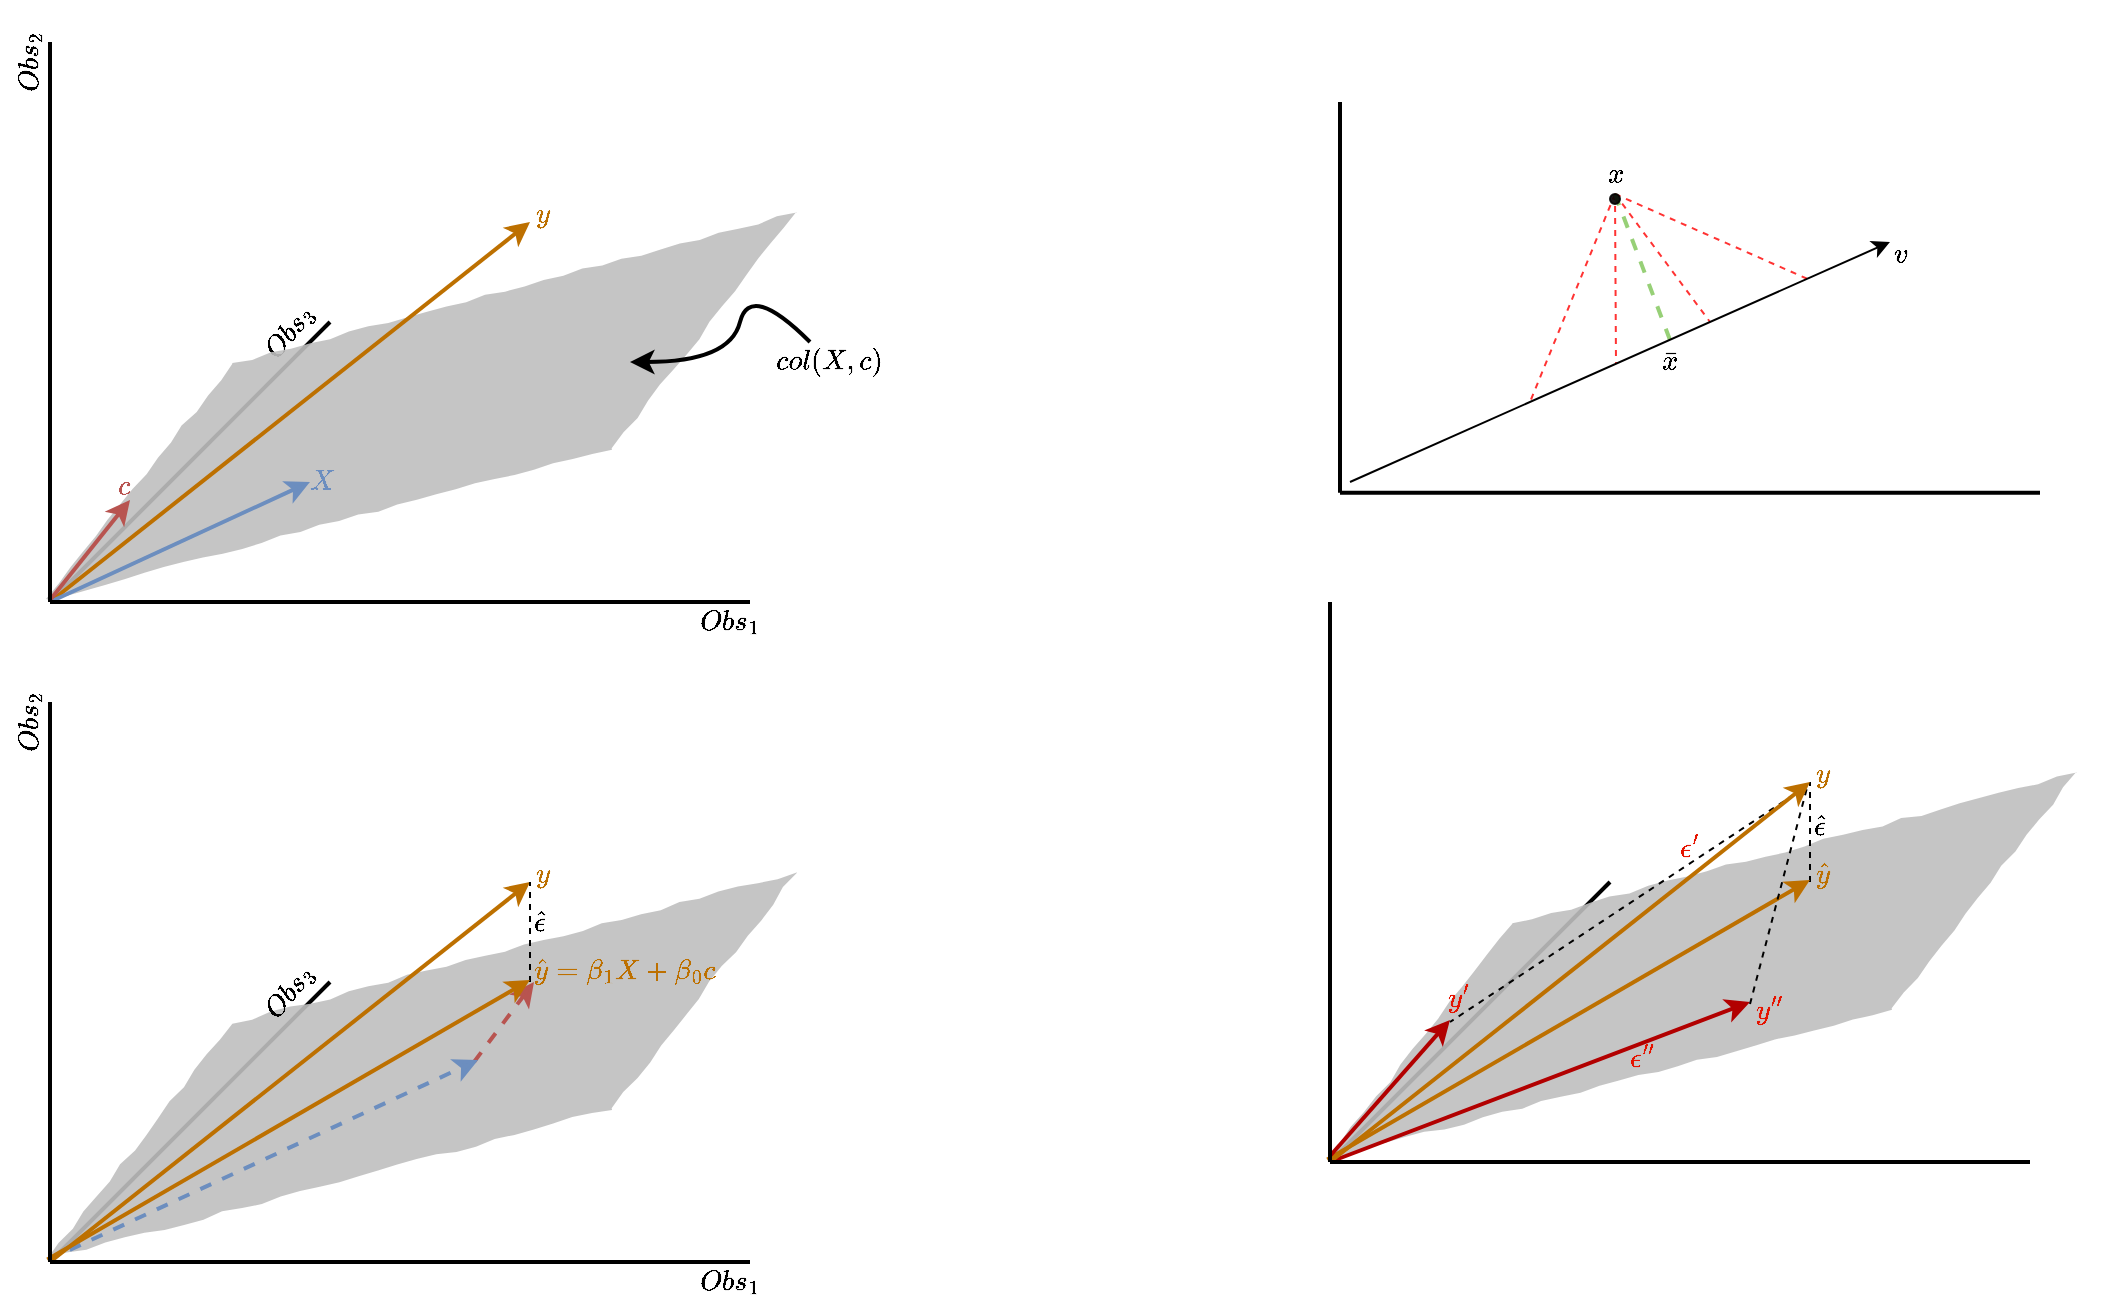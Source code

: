 <mxfile version="12.4.2" type="device" pages="1"><diagram id="MWmjGoiZR7Ori88vJSeD" name="Page-1"><mxGraphModel dx="617" dy="469" grid="1" gridSize="10" guides="1" tooltips="1" connect="1" arrows="1" fold="1" page="1" pageScale="1" pageWidth="1600" pageHeight="900" math="1" shadow="0"><root><mxCell id="0"/><mxCell id="1" parent="0"/><mxCell id="Zpsa9xyYhgZazmdM22b_-67" value="" style="endArrow=none;dashed=1;html=1;strokeWidth=1;fontColor=#000000;exitX=0.5;exitY=1;exitDx=0;exitDy=0;strokeColor=#FF3333;" edge="1" parent="1" source="Zpsa9xyYhgZazmdM22b_-64"><mxGeometry width="50" height="50" relative="1" as="geometry"><mxPoint x="910" y="230" as="sourcePoint"/><mxPoint x="910" y="300" as="targetPoint"/></mxGeometry></mxCell><mxCell id="Zpsa9xyYhgZazmdM22b_-68" value="" style="endArrow=none;dashed=1;html=1;strokeWidth=1;fontColor=#000000;exitX=0.5;exitY=1;exitDx=0;exitDy=0;strokeColor=#FF3333;" edge="1" parent="1" source="Zpsa9xyYhgZazmdM22b_-64"><mxGeometry width="50" height="50" relative="1" as="geometry"><mxPoint x="872.5" y="246" as="sourcePoint"/><mxPoint x="960" y="279" as="targetPoint"/></mxGeometry></mxCell><mxCell id="Zpsa9xyYhgZazmdM22b_-69" value="" style="endArrow=none;dashed=1;html=1;strokeWidth=1;fontColor=#000000;exitX=0.5;exitY=1;exitDx=0;exitDy=0;strokeColor=#FF3333;" edge="1" parent="1" source="Zpsa9xyYhgZazmdM22b_-64"><mxGeometry width="50" height="50" relative="1" as="geometry"><mxPoint x="872.5" y="246" as="sourcePoint"/><mxPoint x="863" y="321" as="targetPoint"/></mxGeometry></mxCell><mxCell id="Zpsa9xyYhgZazmdM22b_-70" value="" style="endArrow=none;dashed=1;html=1;strokeWidth=1;fontColor=#000000;strokeColor=#FF3333;exitX=0.5;exitY=1;exitDx=0;exitDy=0;" edge="1" parent="1" source="Zpsa9xyYhgZazmdM22b_-64"><mxGeometry width="50" height="50" relative="1" as="geometry"><mxPoint x="859" y="236" as="sourcePoint"/><mxPoint x="820" y="340" as="targetPoint"/></mxGeometry></mxCell><mxCell id="Zpsa9xyYhgZazmdM22b_-65" value="" style="endArrow=none;dashed=1;html=1;strokeWidth=2;fontColor=#000000;entryX=0.5;entryY=1;entryDx=0;entryDy=0;strokeColor=#97D077;" edge="1" parent="1" target="Zpsa9xyYhgZazmdM22b_-64"><mxGeometry width="50" height="50" relative="1" as="geometry"><mxPoint x="890" y="309" as="sourcePoint"/><mxPoint x="240" y="810" as="targetPoint"/></mxGeometry></mxCell><mxCell id="RG7Bk6YFy2PZHOoVkSko-15" value="" style="endArrow=none;html=1;strokeWidth=2;" parent="1" edge="1"><mxGeometry width="50" height="50" relative="1" as="geometry"><mxPoint x="80" y="770" as="sourcePoint"/><mxPoint x="220" y="630" as="targetPoint"/></mxGeometry></mxCell><mxCell id="RG7Bk6YFy2PZHOoVkSko-16" value="" style="shape=parallelogram;perimeter=parallelogramPerimeter;whiteSpace=wrap;html=1;size=0.291;rotation=-15;strokeColor=none;fillColor=#BFBFBF;rounded=0;comic=1;shadow=0;opacity=90;gradientColor=none;gradientDirection=north;" parent="1" vertex="1"><mxGeometry x="60" y="627" width="412" height="90" as="geometry"/></mxCell><mxCell id="RG7Bk6YFy2PZHOoVkSko-3" value="$$Obs_3$$" style="text;html=1;strokeColor=none;fillColor=none;align=center;verticalAlign=middle;whiteSpace=wrap;rounded=0;shadow=0;comic=1;fontColor=#000000;opacity=90;rotation=-50;" parent="1" vertex="1"><mxGeometry x="180" y="295" width="40" height="20" as="geometry"/></mxCell><mxCell id="dXgyB0pvVfst9mvGzfxK-4" value="" style="endArrow=none;html=1;strokeWidth=2;" parent="1" edge="1"><mxGeometry width="50" height="50" relative="1" as="geometry"><mxPoint x="80" y="440" as="sourcePoint"/><mxPoint x="220" y="300" as="targetPoint"/></mxGeometry></mxCell><mxCell id="dXgyB0pvVfst9mvGzfxK-8" value="" style="shape=parallelogram;perimeter=parallelogramPerimeter;whiteSpace=wrap;html=1;size=0.291;rotation=-15;strokeColor=none;fillColor=#BFBFBF;rounded=0;comic=1;shadow=0;opacity=90;" parent="1" vertex="1"><mxGeometry x="60" y="297" width="412" height="90" as="geometry"/></mxCell><mxCell id="dXgyB0pvVfst9mvGzfxK-5" value="" style="endArrow=classic;html=1;fillColor=#f0a30a;strokeColor=#BD7000;strokeWidth=2;" parent="1" edge="1"><mxGeometry width="50" height="50" relative="1" as="geometry"><mxPoint x="80" y="440" as="sourcePoint"/><mxPoint x="320" y="250" as="targetPoint"/></mxGeometry></mxCell><mxCell id="dXgyB0pvVfst9mvGzfxK-9" value="" style="endArrow=classic;html=1;fillColor=#dae8fc;strokeColor=#6c8ebf;strokeWidth=2;" parent="1" edge="1"><mxGeometry width="50" height="50" relative="1" as="geometry"><mxPoint x="80" y="440" as="sourcePoint"/><mxPoint x="210" y="380" as="targetPoint"/></mxGeometry></mxCell><mxCell id="dXgyB0pvVfst9mvGzfxK-10" value="" style="endArrow=classic;html=1;fillColor=#f8cecc;strokeColor=#b85450;strokeWidth=2;" parent="1" edge="1"><mxGeometry width="50" height="50" relative="1" as="geometry"><mxPoint x="80" y="439" as="sourcePoint"/><mxPoint x="120" y="389" as="targetPoint"/></mxGeometry></mxCell><mxCell id="dXgyB0pvVfst9mvGzfxK-13" value="$$y$$" style="text;html=1;strokeColor=none;fillColor=none;align=center;verticalAlign=middle;whiteSpace=wrap;rounded=0;shadow=0;comic=1;opacity=90;fontColor=#BD7000;" parent="1" vertex="1"><mxGeometry x="307" y="236" width="40" height="20" as="geometry"/></mxCell><mxCell id="dXgyB0pvVfst9mvGzfxK-15" value="$$X$$" style="text;html=1;strokeColor=none;fillColor=none;align=center;verticalAlign=middle;whiteSpace=wrap;rounded=0;shadow=0;comic=1;fontColor=#6C8EBF;opacity=90;" parent="1" vertex="1"><mxGeometry x="196" y="369" width="40" height="20" as="geometry"/></mxCell><mxCell id="dXgyB0pvVfst9mvGzfxK-18" value="$$c$$" style="text;html=1;strokeColor=none;fillColor=none;align=center;verticalAlign=middle;whiteSpace=wrap;rounded=0;shadow=0;comic=1;fontColor=#B85450;opacity=90;" parent="1" vertex="1"><mxGeometry x="97" y="372" width="40" height="20" as="geometry"/></mxCell><mxCell id="dXgyB0pvVfst9mvGzfxK-20" value="$$Obs_1$$" style="text;html=1;strokeColor=none;fillColor=none;align=center;verticalAlign=middle;whiteSpace=wrap;rounded=0;shadow=0;comic=1;fontColor=#000000;opacity=90;" parent="1" vertex="1"><mxGeometry x="400" y="440" width="40" height="20" as="geometry"/></mxCell><mxCell id="RG7Bk6YFy2PZHOoVkSko-2" value="$$Obs_2$$" style="text;html=1;strokeColor=none;fillColor=none;align=center;verticalAlign=middle;whiteSpace=wrap;rounded=0;shadow=0;comic=1;fontColor=#000000;opacity=90;rotation=-90;" parent="1" vertex="1"><mxGeometry x="50" y="160" width="40" height="20" as="geometry"/></mxCell><mxCell id="RG7Bk6YFy2PZHOoVkSko-5" value="" style="curved=1;endArrow=classic;html=1;strokeWidth=2;fontColor=#000000;" parent="1" edge="1"><mxGeometry width="50" height="50" relative="1" as="geometry"><mxPoint x="460" y="310" as="sourcePoint"/><mxPoint x="370" y="320" as="targetPoint"/><Array as="points"><mxPoint x="430" y="280"/><mxPoint x="420" y="320"/></Array></mxGeometry></mxCell><mxCell id="RG7Bk6YFy2PZHOoVkSko-6" value="$$col(X,c)$$" style="text;html=1;strokeColor=none;fillColor=none;align=center;verticalAlign=middle;whiteSpace=wrap;rounded=0;shadow=0;comic=1;fontColor=#000000;opacity=90;" parent="1" vertex="1"><mxGeometry x="450" y="310" width="40" height="20" as="geometry"/></mxCell><mxCell id="RG7Bk6YFy2PZHOoVkSko-13" value="" style="endArrow=classic;html=1;fillColor=#f8cecc;strokeColor=#b85450;strokeWidth=2;dashed=1;" parent="1" edge="1"><mxGeometry width="50" height="50" relative="1" as="geometry"><mxPoint x="292" y="670" as="sourcePoint"/><mxPoint x="322" y="630" as="targetPoint"/></mxGeometry></mxCell><mxCell id="RG7Bk6YFy2PZHOoVkSko-12" value="" style="group" parent="1" vertex="1" connectable="0"><mxGeometry x="165" y="614" width="177" height="120" as="geometry"/></mxCell><mxCell id="RG7Bk6YFy2PZHOoVkSko-8" value="" style="endArrow=classic;html=1;fillColor=#dae8fc;strokeColor=#6c8ebf;strokeWidth=2;dashed=1;" parent="RG7Bk6YFy2PZHOoVkSko-12" edge="1"><mxGeometry width="50" height="50" relative="1" as="geometry"><mxPoint x="-86" y="155" as="sourcePoint"/><mxPoint x="129" y="55" as="targetPoint"/></mxGeometry></mxCell><mxCell id="RG7Bk6YFy2PZHOoVkSko-14" value="$$Obs_3$$" style="text;html=1;strokeColor=none;fillColor=none;align=center;verticalAlign=middle;whiteSpace=wrap;rounded=0;shadow=0;comic=1;fontColor=#000000;opacity=90;rotation=-50;" parent="1" vertex="1"><mxGeometry x="180" y="625" width="40" height="20" as="geometry"/></mxCell><mxCell id="RG7Bk6YFy2PZHOoVkSko-19" value="" style="endArrow=classic;html=1;fillColor=#f0a30a;strokeColor=#BD7000;strokeWidth=2;" parent="1" edge="1"><mxGeometry width="50" height="50" relative="1" as="geometry"><mxPoint x="80" y="770" as="sourcePoint"/><mxPoint x="320" y="580" as="targetPoint"/></mxGeometry></mxCell><mxCell id="RG7Bk6YFy2PZHOoVkSko-22" value="" style="endArrow=none;dashed=1;html=1;" parent="1" edge="1"><mxGeometry width="50" height="50" relative="1" as="geometry"><mxPoint x="320" y="630" as="sourcePoint"/><mxPoint x="320" y="580" as="targetPoint"/></mxGeometry></mxCell><mxCell id="RG7Bk6YFy2PZHOoVkSko-23" value="" style="endArrow=classic;html=1;exitX=0;exitY=1;exitDx=0;exitDy=0;fillColor=#f0a30a;strokeColor=#BD7000;strokeWidth=2;endFill=1;" parent="1" source="RG7Bk6YFy2PZHOoVkSko-16" edge="1"><mxGeometry width="50" height="50" relative="1" as="geometry"><mxPoint x="70" y="679" as="sourcePoint"/><mxPoint x="320" y="629" as="targetPoint"/></mxGeometry></mxCell><mxCell id="RG7Bk6YFy2PZHOoVkSko-24" value="$$y$$" style="text;html=1;strokeColor=none;fillColor=none;align=center;verticalAlign=middle;whiteSpace=wrap;rounded=0;shadow=0;comic=1;opacity=90;fontColor=#BD7000;" parent="1" vertex="1"><mxGeometry x="307" y="566" width="40" height="20" as="geometry"/></mxCell><mxCell id="RG7Bk6YFy2PZHOoVkSko-25" value="$$\hat{y} = \beta_1X+\beta_0c$$" style="text;html=1;strokeColor=none;fillColor=none;align=center;verticalAlign=middle;whiteSpace=wrap;rounded=0;shadow=0;comic=1;fontColor=#BD7000;opacity=90;" parent="1" vertex="1"><mxGeometry x="347" y="614" width="40" height="20" as="geometry"/></mxCell><mxCell id="RG7Bk6YFy2PZHOoVkSko-27" value="$$Obs_1$$" style="text;html=1;strokeColor=none;fillColor=none;align=center;verticalAlign=middle;whiteSpace=wrap;rounded=0;shadow=0;comic=1;fontColor=#000000;opacity=90;" parent="1" vertex="1"><mxGeometry x="400" y="770" width="40" height="20" as="geometry"/></mxCell><mxCell id="RG7Bk6YFy2PZHOoVkSko-28" value="$$Obs_2$$" style="text;html=1;strokeColor=none;fillColor=none;align=center;verticalAlign=middle;whiteSpace=wrap;rounded=0;shadow=0;comic=1;fontColor=#000000;opacity=90;rotation=-90;" parent="1" vertex="1"><mxGeometry x="50" y="490" width="40" height="20" as="geometry"/></mxCell><mxCell id="Zpsa9xyYhgZazmdM22b_-16" value="" style="endArrow=none;html=1;strokeWidth=2;" edge="1" parent="1"><mxGeometry width="50" height="50" relative="1" as="geometry"><mxPoint x="720" y="720" as="sourcePoint"/><mxPoint x="860" y="580" as="targetPoint"/></mxGeometry></mxCell><mxCell id="Zpsa9xyYhgZazmdM22b_-17" value="" style="shape=parallelogram;perimeter=parallelogramPerimeter;whiteSpace=wrap;html=1;size=0.291;rotation=-15;strokeColor=none;fillColor=#BFBFBF;rounded=0;comic=1;shadow=0;opacity=90;" vertex="1" parent="1"><mxGeometry x="700" y="577" width="412" height="90" as="geometry"/></mxCell><mxCell id="Zpsa9xyYhgZazmdM22b_-25" value="" style="endArrow=none;dashed=1;html=1;" edge="1" parent="1"><mxGeometry width="50" height="50" relative="1" as="geometry"><mxPoint x="960" y="580" as="sourcePoint"/><mxPoint x="960" y="530" as="targetPoint"/></mxGeometry></mxCell><mxCell id="Zpsa9xyYhgZazmdM22b_-26" value="" style="endArrow=classic;html=1;exitX=0;exitY=1;exitDx=0;exitDy=0;fillColor=#f0a30a;strokeColor=#BD7000;strokeWidth=2;endFill=1;" edge="1" parent="1" source="Zpsa9xyYhgZazmdM22b_-17"><mxGeometry width="50" height="50" relative="1" as="geometry"><mxPoint x="710" y="629" as="sourcePoint"/><mxPoint x="960" y="579" as="targetPoint"/></mxGeometry></mxCell><mxCell id="Zpsa9xyYhgZazmdM22b_-27" value="$$y$$" style="text;html=1;strokeColor=none;fillColor=none;align=center;verticalAlign=middle;whiteSpace=wrap;rounded=0;shadow=0;comic=1;opacity=90;fontColor=#BD7000;" vertex="1" parent="1"><mxGeometry x="947" y="516" width="40" height="20" as="geometry"/></mxCell><mxCell id="Zpsa9xyYhgZazmdM22b_-28" value="$$\hat{y}$$" style="text;html=1;strokeColor=none;fillColor=none;align=center;verticalAlign=middle;whiteSpace=wrap;rounded=0;shadow=0;comic=1;fontColor=#BD7000;opacity=90;" vertex="1" parent="1"><mxGeometry x="947" y="566" width="40" height="20" as="geometry"/></mxCell><mxCell id="Zpsa9xyYhgZazmdM22b_-31" value="" style="endArrow=classic;html=1;strokeWidth=2;fontColor=#BD7000;fillColor=#e51400;strokeColor=#B20000;" edge="1" parent="1"><mxGeometry width="50" height="50" relative="1" as="geometry"><mxPoint x="720" y="720" as="sourcePoint"/><mxPoint x="930" y="640" as="targetPoint"/></mxGeometry></mxCell><mxCell id="Zpsa9xyYhgZazmdM22b_-47" value="" style="endArrow=classic;html=1;strokeWidth=2;fontColor=#BD7000;fillColor=#e51400;strokeColor=#B20000;" edge="1" parent="1"><mxGeometry width="50" height="50" relative="1" as="geometry"><mxPoint x="720" y="717" as="sourcePoint"/><mxPoint x="780" y="649" as="targetPoint"/></mxGeometry></mxCell><mxCell id="Zpsa9xyYhgZazmdM22b_-48" value="" style="endArrow=none;dashed=1;html=1;strokeWidth=1;fontColor=#BD7000;" edge="1" parent="1"><mxGeometry width="50" height="50" relative="1" as="geometry"><mxPoint x="930" y="641" as="sourcePoint"/><mxPoint x="959" y="531" as="targetPoint"/></mxGeometry></mxCell><mxCell id="Zpsa9xyYhgZazmdM22b_-49" value="" style="endArrow=none;dashed=1;html=1;strokeWidth=1;fontColor=#BD7000;" edge="1" parent="1"><mxGeometry width="50" height="50" relative="1" as="geometry"><mxPoint x="957" y="533" as="sourcePoint"/><mxPoint x="780" y="650" as="targetPoint"/></mxGeometry></mxCell><mxCell id="Zpsa9xyYhgZazmdM22b_-24" value="" style="endArrow=classic;html=1;fillColor=#f0a30a;strokeColor=#BD7000;strokeWidth=2;" edge="1" parent="1"><mxGeometry width="50" height="50" relative="1" as="geometry"><mxPoint x="720" y="720" as="sourcePoint"/><mxPoint x="960" y="530" as="targetPoint"/></mxGeometry></mxCell><mxCell id="Zpsa9xyYhgZazmdM22b_-50" value="$$y''$$" style="text;html=1;strokeColor=none;fillColor=none;align=center;verticalAlign=middle;whiteSpace=wrap;rounded=0;shadow=0;comic=1;fontColor=#E51400;opacity=90;" vertex="1" parent="1"><mxGeometry x="920" y="634" width="40" height="20" as="geometry"/></mxCell><mxCell id="Zpsa9xyYhgZazmdM22b_-51" value="$$y'$$" style="text;html=1;strokeColor=none;fillColor=none;align=center;verticalAlign=middle;whiteSpace=wrap;rounded=0;shadow=0;comic=1;fontColor=#E51400;opacity=90;" vertex="1" parent="1"><mxGeometry x="764" y="628" width="40" height="20" as="geometry"/></mxCell><mxCell id="Zpsa9xyYhgZazmdM22b_-52" value="$$\epsilon''$$" style="text;html=1;strokeColor=none;fillColor=none;align=center;verticalAlign=middle;whiteSpace=wrap;rounded=0;shadow=0;comic=1;fontColor=#E51400;opacity=90;" vertex="1" parent="1"><mxGeometry x="856" y="658" width="40" height="20" as="geometry"/></mxCell><mxCell id="Zpsa9xyYhgZazmdM22b_-53" value="$$\epsilon'$$" style="text;html=1;strokeColor=none;fillColor=none;align=center;verticalAlign=middle;whiteSpace=wrap;rounded=0;shadow=0;comic=1;fontColor=#E51400;opacity=90;" vertex="1" parent="1"><mxGeometry x="880" y="553" width="40" height="20" as="geometry"/></mxCell><mxCell id="Zpsa9xyYhgZazmdM22b_-55" value="$$\hat{\epsilon}$$" style="text;html=1;strokeColor=none;fillColor=none;align=center;verticalAlign=middle;whiteSpace=wrap;rounded=0;shadow=0;comic=1;fontColor=#000000;opacity=90;" vertex="1" parent="1"><mxGeometry x="945" y="542" width="40" height="20" as="geometry"/></mxCell><mxCell id="Zpsa9xyYhgZazmdM22b_-56" value="$$\hat{\epsilon}$$" style="text;html=1;strokeColor=none;fillColor=none;align=center;verticalAlign=middle;whiteSpace=wrap;rounded=0;shadow=0;comic=1;fontColor=#000000;opacity=90;" vertex="1" parent="1"><mxGeometry x="305" y="590" width="40" height="20" as="geometry"/></mxCell><mxCell id="Zpsa9xyYhgZazmdM22b_-57" value="" style="endArrow=none;html=1;strokeWidth=2;" edge="1" parent="1"><mxGeometry width="50" height="50" relative="1" as="geometry"><mxPoint x="725" y="385.41" as="sourcePoint"/><mxPoint x="725" y="190" as="targetPoint"/></mxGeometry></mxCell><mxCell id="Zpsa9xyYhgZazmdM22b_-58" value="" style="endArrow=none;html=1;strokeWidth=2;" edge="1" parent="1"><mxGeometry width="50" height="50" relative="1" as="geometry"><mxPoint x="725" y="385.41" as="sourcePoint"/><mxPoint x="1075" y="385.41" as="targetPoint"/></mxGeometry></mxCell><mxCell id="Zpsa9xyYhgZazmdM22b_-59" value="" style="endArrow=classic;html=1;strokeWidth=1;fontColor=#000000;" edge="1" parent="1"><mxGeometry width="50" height="50" relative="1" as="geometry"><mxPoint x="730" y="380" as="sourcePoint"/><mxPoint x="1000" y="260" as="targetPoint"/></mxGeometry></mxCell><mxCell id="Zpsa9xyYhgZazmdM22b_-60" value="$$v$$" style="text;html=1;strokeColor=none;fillColor=none;align=center;verticalAlign=middle;whiteSpace=wrap;rounded=0;shadow=0;comic=1;fontColor=#000000;opacity=90;" vertex="1" parent="1"><mxGeometry x="985" y="256" width="40" height="20" as="geometry"/></mxCell><mxCell id="Zpsa9xyYhgZazmdM22b_-62" value="" style="ellipse;whiteSpace=wrap;html=1;aspect=fixed;rounded=0;shadow=0;comic=1;strokeColor=#000000;fillColor=#000000;fontColor=#000000;opacity=90;labelBackgroundColor=#000000;" vertex="1" parent="1"><mxGeometry x="860" y="236" width="5" height="5" as="geometry"/></mxCell><mxCell id="Zpsa9xyYhgZazmdM22b_-64" value="$$x$$" style="text;html=1;strokeColor=none;fillColor=none;align=center;verticalAlign=middle;whiteSpace=wrap;rounded=0;shadow=0;comic=1;fontColor=#000000;opacity=90;" vertex="1" parent="1"><mxGeometry x="842.5" y="216" width="40" height="20" as="geometry"/></mxCell><mxCell id="Zpsa9xyYhgZazmdM22b_-73" value="$$\bar{x}$$" style="text;html=1;strokeColor=none;fillColor=none;align=center;verticalAlign=middle;whiteSpace=wrap;rounded=0;shadow=0;comic=1;fontColor=#000000;opacity=90;" vertex="1" parent="1"><mxGeometry x="870" y="310" width="40" height="20" as="geometry"/></mxCell><mxCell id="RG7Bk6YFy2PZHOoVkSko-18" value="" style="endArrow=none;html=1;strokeWidth=2;" parent="1" edge="1"><mxGeometry width="50" height="50" relative="1" as="geometry"><mxPoint x="80" y="770" as="sourcePoint"/><mxPoint x="430" y="770" as="targetPoint"/></mxGeometry></mxCell><mxCell id="RG7Bk6YFy2PZHOoVkSko-17" value="" style="endArrow=none;html=1;strokeWidth=2;" parent="1" edge="1"><mxGeometry width="50" height="50" relative="1" as="geometry"><mxPoint x="80" y="770" as="sourcePoint"/><mxPoint x="80" y="490" as="targetPoint"/></mxGeometry></mxCell><mxCell id="dXgyB0pvVfst9mvGzfxK-2" value="" style="endArrow=none;html=1;strokeWidth=2;" parent="1" edge="1"><mxGeometry width="50" height="50" relative="1" as="geometry"><mxPoint x="80" y="440" as="sourcePoint"/><mxPoint x="80" y="160" as="targetPoint"/></mxGeometry></mxCell><mxCell id="dXgyB0pvVfst9mvGzfxK-3" value="" style="endArrow=none;html=1;strokeWidth=2;" parent="1" edge="1"><mxGeometry width="50" height="50" relative="1" as="geometry"><mxPoint x="80" y="440" as="sourcePoint"/><mxPoint x="430" y="440" as="targetPoint"/></mxGeometry></mxCell><mxCell id="Zpsa9xyYhgZazmdM22b_-23" value="" style="endArrow=none;html=1;strokeWidth=2;" edge="1" parent="1"><mxGeometry width="50" height="50" relative="1" as="geometry"><mxPoint x="720" y="720" as="sourcePoint"/><mxPoint x="1070" y="720" as="targetPoint"/></mxGeometry></mxCell><mxCell id="Zpsa9xyYhgZazmdM22b_-22" value="" style="endArrow=none;html=1;strokeWidth=2;" edge="1" parent="1"><mxGeometry width="50" height="50" relative="1" as="geometry"><mxPoint x="720" y="720" as="sourcePoint"/><mxPoint x="720" y="440" as="targetPoint"/></mxGeometry></mxCell></root></mxGraphModel></diagram></mxfile>